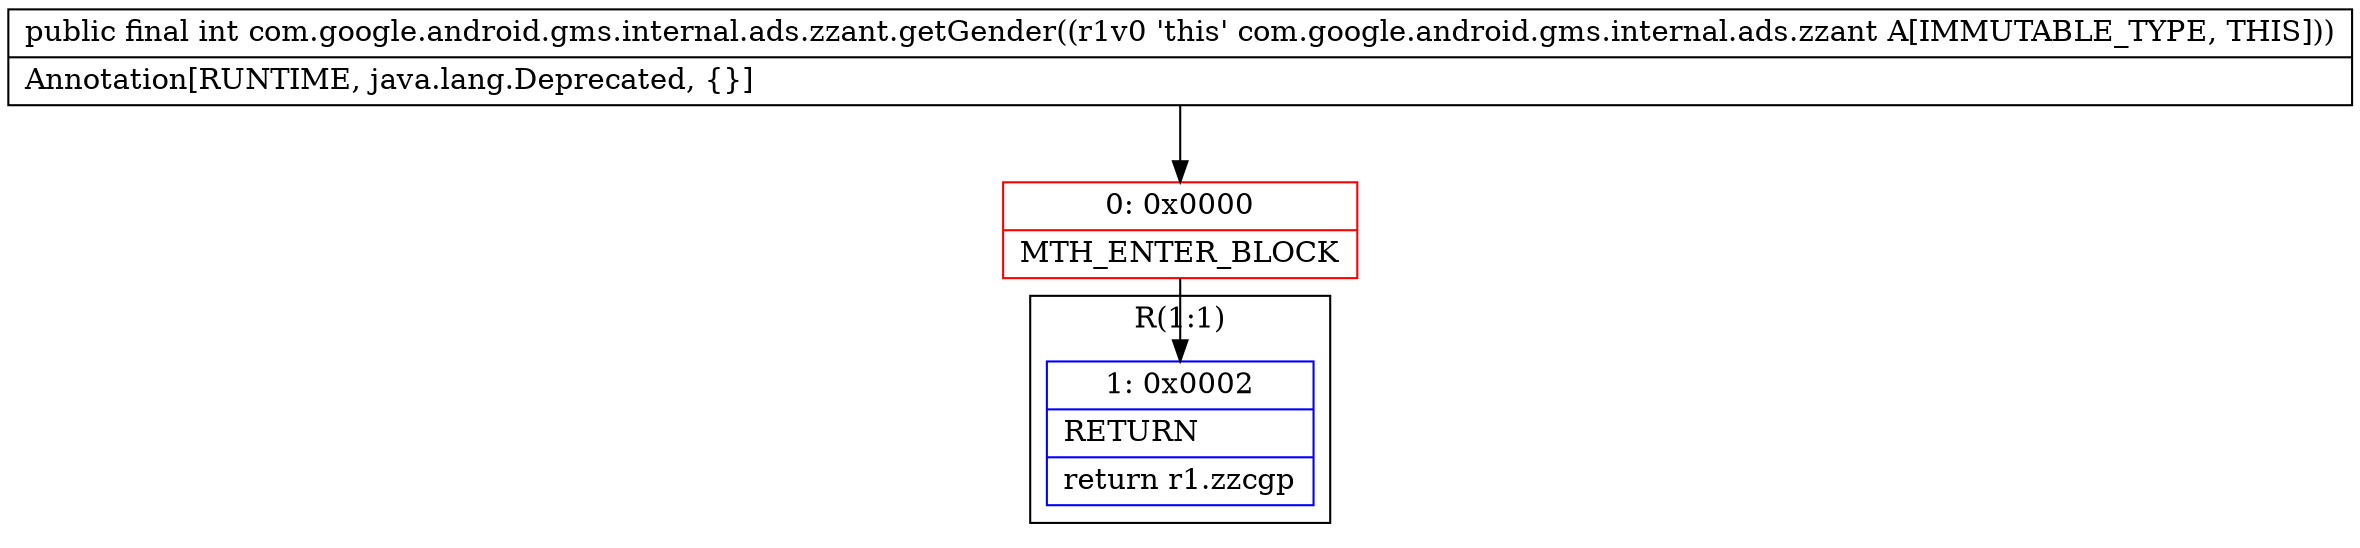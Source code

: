 digraph "CFG forcom.google.android.gms.internal.ads.zzant.getGender()I" {
subgraph cluster_Region_1249620457 {
label = "R(1:1)";
node [shape=record,color=blue];
Node_1 [shape=record,label="{1\:\ 0x0002|RETURN\l|return r1.zzcgp\l}"];
}
Node_0 [shape=record,color=red,label="{0\:\ 0x0000|MTH_ENTER_BLOCK\l}"];
MethodNode[shape=record,label="{public final int com.google.android.gms.internal.ads.zzant.getGender((r1v0 'this' com.google.android.gms.internal.ads.zzant A[IMMUTABLE_TYPE, THIS]))  | Annotation[RUNTIME, java.lang.Deprecated, \{\}]\l}"];
MethodNode -> Node_0;
Node_0 -> Node_1;
}

